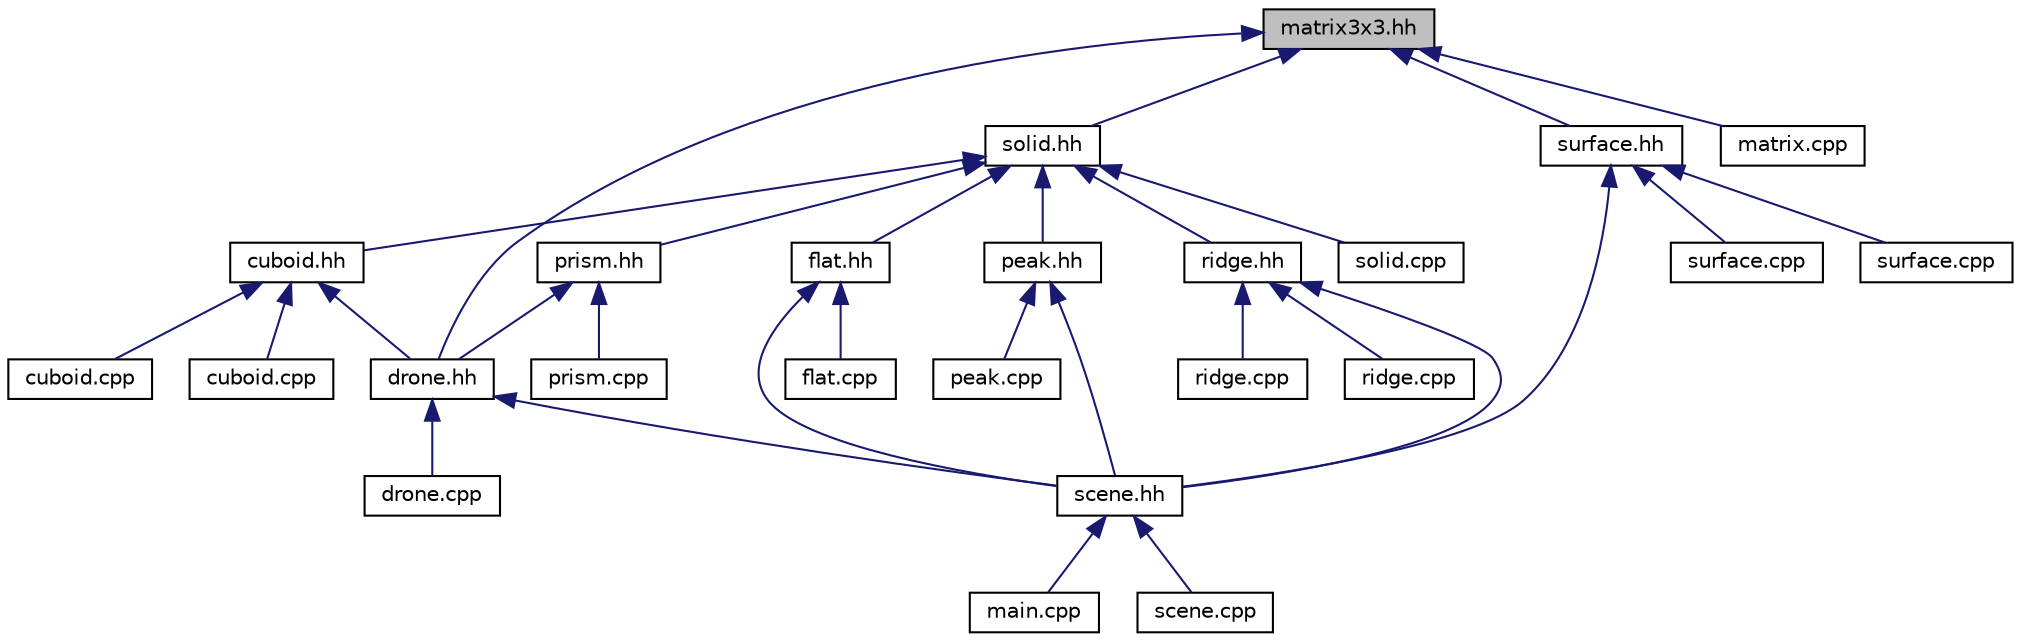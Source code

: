 digraph "matrix3x3.hh"
{
 // LATEX_PDF_SIZE
  edge [fontname="Helvetica",fontsize="10",labelfontname="Helvetica",labelfontsize="10"];
  node [fontname="Helvetica",fontsize="10",shape=record];
  Node1 [label="matrix3x3.hh",height=0.2,width=0.4,color="black", fillcolor="grey75", style="filled", fontcolor="black",tooltip="Uszczególnienie szablonu dla typu double i rozmiaru 3."];
  Node1 -> Node2 [dir="back",color="midnightblue",fontsize="10",style="solid",fontname="Helvetica"];
  Node2 [label="solid.hh",height=0.2,width=0.4,color="black", fillcolor="white", style="filled",URL="$solid_8hh.html",tooltip="Definicja klasy Solid."];
  Node2 -> Node3 [dir="back",color="midnightblue",fontsize="10",style="solid",fontname="Helvetica"];
  Node3 [label="cuboid.hh",height=0.2,width=0.4,color="black", fillcolor="white", style="filled",URL="$cuboid_8hh.html",tooltip="Definicja klasy Cuboid."];
  Node3 -> Node4 [dir="back",color="midnightblue",fontsize="10",style="solid",fontname="Helvetica"];
  Node4 [label="drone.hh",height=0.2,width=0.4,color="black", fillcolor="white", style="filled",URL="$drone_8hh.html",tooltip="Definicja klasy Drone."];
  Node4 -> Node5 [dir="back",color="midnightblue",fontsize="10",style="solid",fontname="Helvetica"];
  Node5 [label="scene.hh",height=0.2,width=0.4,color="black", fillcolor="white", style="filled",URL="$scene_8hh.html",tooltip="Definicja klasy Scene."];
  Node5 -> Node6 [dir="back",color="midnightblue",fontsize="10",style="solid",fontname="Helvetica"];
  Node6 [label="main.cpp",height=0.2,width=0.4,color="black", fillcolor="white", style="filled",URL="$app_2main_8cpp.html",tooltip=" "];
  Node5 -> Node7 [dir="back",color="midnightblue",fontsize="10",style="solid",fontname="Helvetica"];
  Node7 [label="scene.cpp",height=0.2,width=0.4,color="black", fillcolor="white", style="filled",URL="$scene_8cpp.html",tooltip="plik źródłowy"];
  Node4 -> Node8 [dir="back",color="midnightblue",fontsize="10",style="solid",fontname="Helvetica"];
  Node8 [label="drone.cpp",height=0.2,width=0.4,color="black", fillcolor="white", style="filled",URL="$drone_8cpp.html",tooltip="plik źródłowy"];
  Node3 -> Node9 [dir="back",color="midnightblue",fontsize="10",style="solid",fontname="Helvetica"];
  Node9 [label="cuboid.cpp",height=0.2,width=0.4,color="black", fillcolor="white", style="filled",URL="$src_2cuboid_8cpp.html",tooltip="plik źródłowy"];
  Node3 -> Node10 [dir="back",color="midnightblue",fontsize="10",style="solid",fontname="Helvetica"];
  Node10 [label="cuboid.cpp",height=0.2,width=0.4,color="black", fillcolor="white", style="filled",URL="$tests_2cuboid_8cpp.html",tooltip=" "];
  Node2 -> Node11 [dir="back",color="midnightblue",fontsize="10",style="solid",fontname="Helvetica"];
  Node11 [label="prism.hh",height=0.2,width=0.4,color="black", fillcolor="white", style="filled",URL="$prism_8hh.html",tooltip="Definicja klasy Prism."];
  Node11 -> Node4 [dir="back",color="midnightblue",fontsize="10",style="solid",fontname="Helvetica"];
  Node11 -> Node12 [dir="back",color="midnightblue",fontsize="10",style="solid",fontname="Helvetica"];
  Node12 [label="prism.cpp",height=0.2,width=0.4,color="black", fillcolor="white", style="filled",URL="$prism_8cpp.html",tooltip="plik źródłowy"];
  Node2 -> Node13 [dir="back",color="midnightblue",fontsize="10",style="solid",fontname="Helvetica"];
  Node13 [label="flat.hh",height=0.2,width=0.4,color="black", fillcolor="white", style="filled",URL="$flat_8hh.html",tooltip="Definicja klasy Flat."];
  Node13 -> Node5 [dir="back",color="midnightblue",fontsize="10",style="solid",fontname="Helvetica"];
  Node13 -> Node14 [dir="back",color="midnightblue",fontsize="10",style="solid",fontname="Helvetica"];
  Node14 [label="flat.cpp",height=0.2,width=0.4,color="black", fillcolor="white", style="filled",URL="$flat_8cpp.html",tooltip="plik źródłowy"];
  Node2 -> Node15 [dir="back",color="midnightblue",fontsize="10",style="solid",fontname="Helvetica"];
  Node15 [label="peak.hh",height=0.2,width=0.4,color="black", fillcolor="white", style="filled",URL="$peak_8hh.html",tooltip="Definicja klasy Peak."];
  Node15 -> Node5 [dir="back",color="midnightblue",fontsize="10",style="solid",fontname="Helvetica"];
  Node15 -> Node16 [dir="back",color="midnightblue",fontsize="10",style="solid",fontname="Helvetica"];
  Node16 [label="peak.cpp",height=0.2,width=0.4,color="black", fillcolor="white", style="filled",URL="$peak_8cpp.html",tooltip="plik źródłowy"];
  Node2 -> Node17 [dir="back",color="midnightblue",fontsize="10",style="solid",fontname="Helvetica"];
  Node17 [label="ridge.hh",height=0.2,width=0.4,color="black", fillcolor="white", style="filled",URL="$ridge_8hh.html",tooltip="Definicja klasy Ridge."];
  Node17 -> Node5 [dir="back",color="midnightblue",fontsize="10",style="solid",fontname="Helvetica"];
  Node17 -> Node18 [dir="back",color="midnightblue",fontsize="10",style="solid",fontname="Helvetica"];
  Node18 [label="ridge.cpp",height=0.2,width=0.4,color="black", fillcolor="white", style="filled",URL="$src_2ridge_8cpp.html",tooltip="plik źródłowy"];
  Node17 -> Node19 [dir="back",color="midnightblue",fontsize="10",style="solid",fontname="Helvetica"];
  Node19 [label="ridge.cpp",height=0.2,width=0.4,color="black", fillcolor="white", style="filled",URL="$tests_2ridge_8cpp.html",tooltip=" "];
  Node2 -> Node20 [dir="back",color="midnightblue",fontsize="10",style="solid",fontname="Helvetica"];
  Node20 [label="solid.cpp",height=0.2,width=0.4,color="black", fillcolor="white", style="filled",URL="$solid_8cpp.html",tooltip="plik źródłowy"];
  Node1 -> Node4 [dir="back",color="midnightblue",fontsize="10",style="solid",fontname="Helvetica"];
  Node1 -> Node21 [dir="back",color="midnightblue",fontsize="10",style="solid",fontname="Helvetica"];
  Node21 [label="surface.hh",height=0.2,width=0.4,color="black", fillcolor="white", style="filled",URL="$surface_8hh.html",tooltip="Definicja klasy Surface."];
  Node21 -> Node5 [dir="back",color="midnightblue",fontsize="10",style="solid",fontname="Helvetica"];
  Node21 -> Node22 [dir="back",color="midnightblue",fontsize="10",style="solid",fontname="Helvetica"];
  Node22 [label="surface.cpp",height=0.2,width=0.4,color="black", fillcolor="white", style="filled",URL="$src_2surface_8cpp.html",tooltip="plik źródłowy"];
  Node21 -> Node23 [dir="back",color="midnightblue",fontsize="10",style="solid",fontname="Helvetica"];
  Node23 [label="surface.cpp",height=0.2,width=0.4,color="black", fillcolor="white", style="filled",URL="$tests_2surface_8cpp.html",tooltip=" "];
  Node1 -> Node24 [dir="back",color="midnightblue",fontsize="10",style="solid",fontname="Helvetica"];
  Node24 [label="matrix.cpp",height=0.2,width=0.4,color="black", fillcolor="white", style="filled",URL="$matrix_8cpp.html",tooltip=" "];
}

